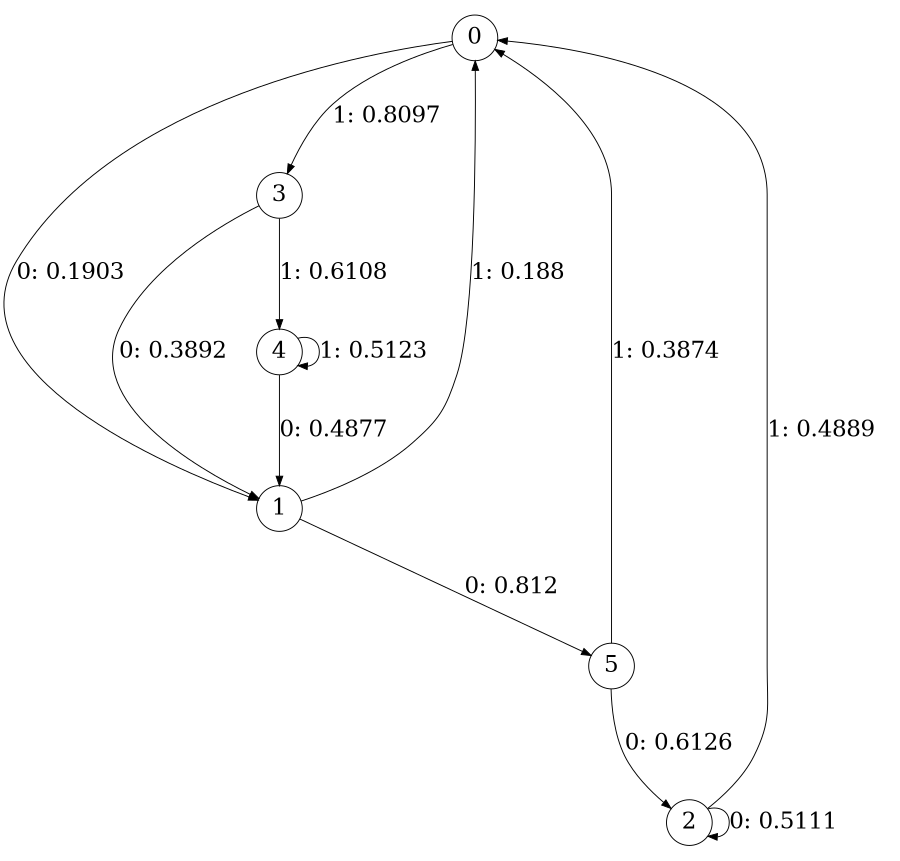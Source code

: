 digraph "ch24randomL3" {
size = "6,8.5";
ratio = "fill";
node [shape = circle];
node [fontsize = 24];
edge [fontsize = 24];
0 -> 1 [label = "0: 0.1903   "];
0 -> 3 [label = "1: 0.8097   "];
1 -> 5 [label = "0: 0.812    "];
1 -> 0 [label = "1: 0.188    "];
2 -> 2 [label = "0: 0.5111   "];
2 -> 0 [label = "1: 0.4889   "];
3 -> 1 [label = "0: 0.3892   "];
3 -> 4 [label = "1: 0.6108   "];
4 -> 1 [label = "0: 0.4877   "];
4 -> 4 [label = "1: 0.5123   "];
5 -> 2 [label = "0: 0.6126   "];
5 -> 0 [label = "1: 0.3874   "];
}